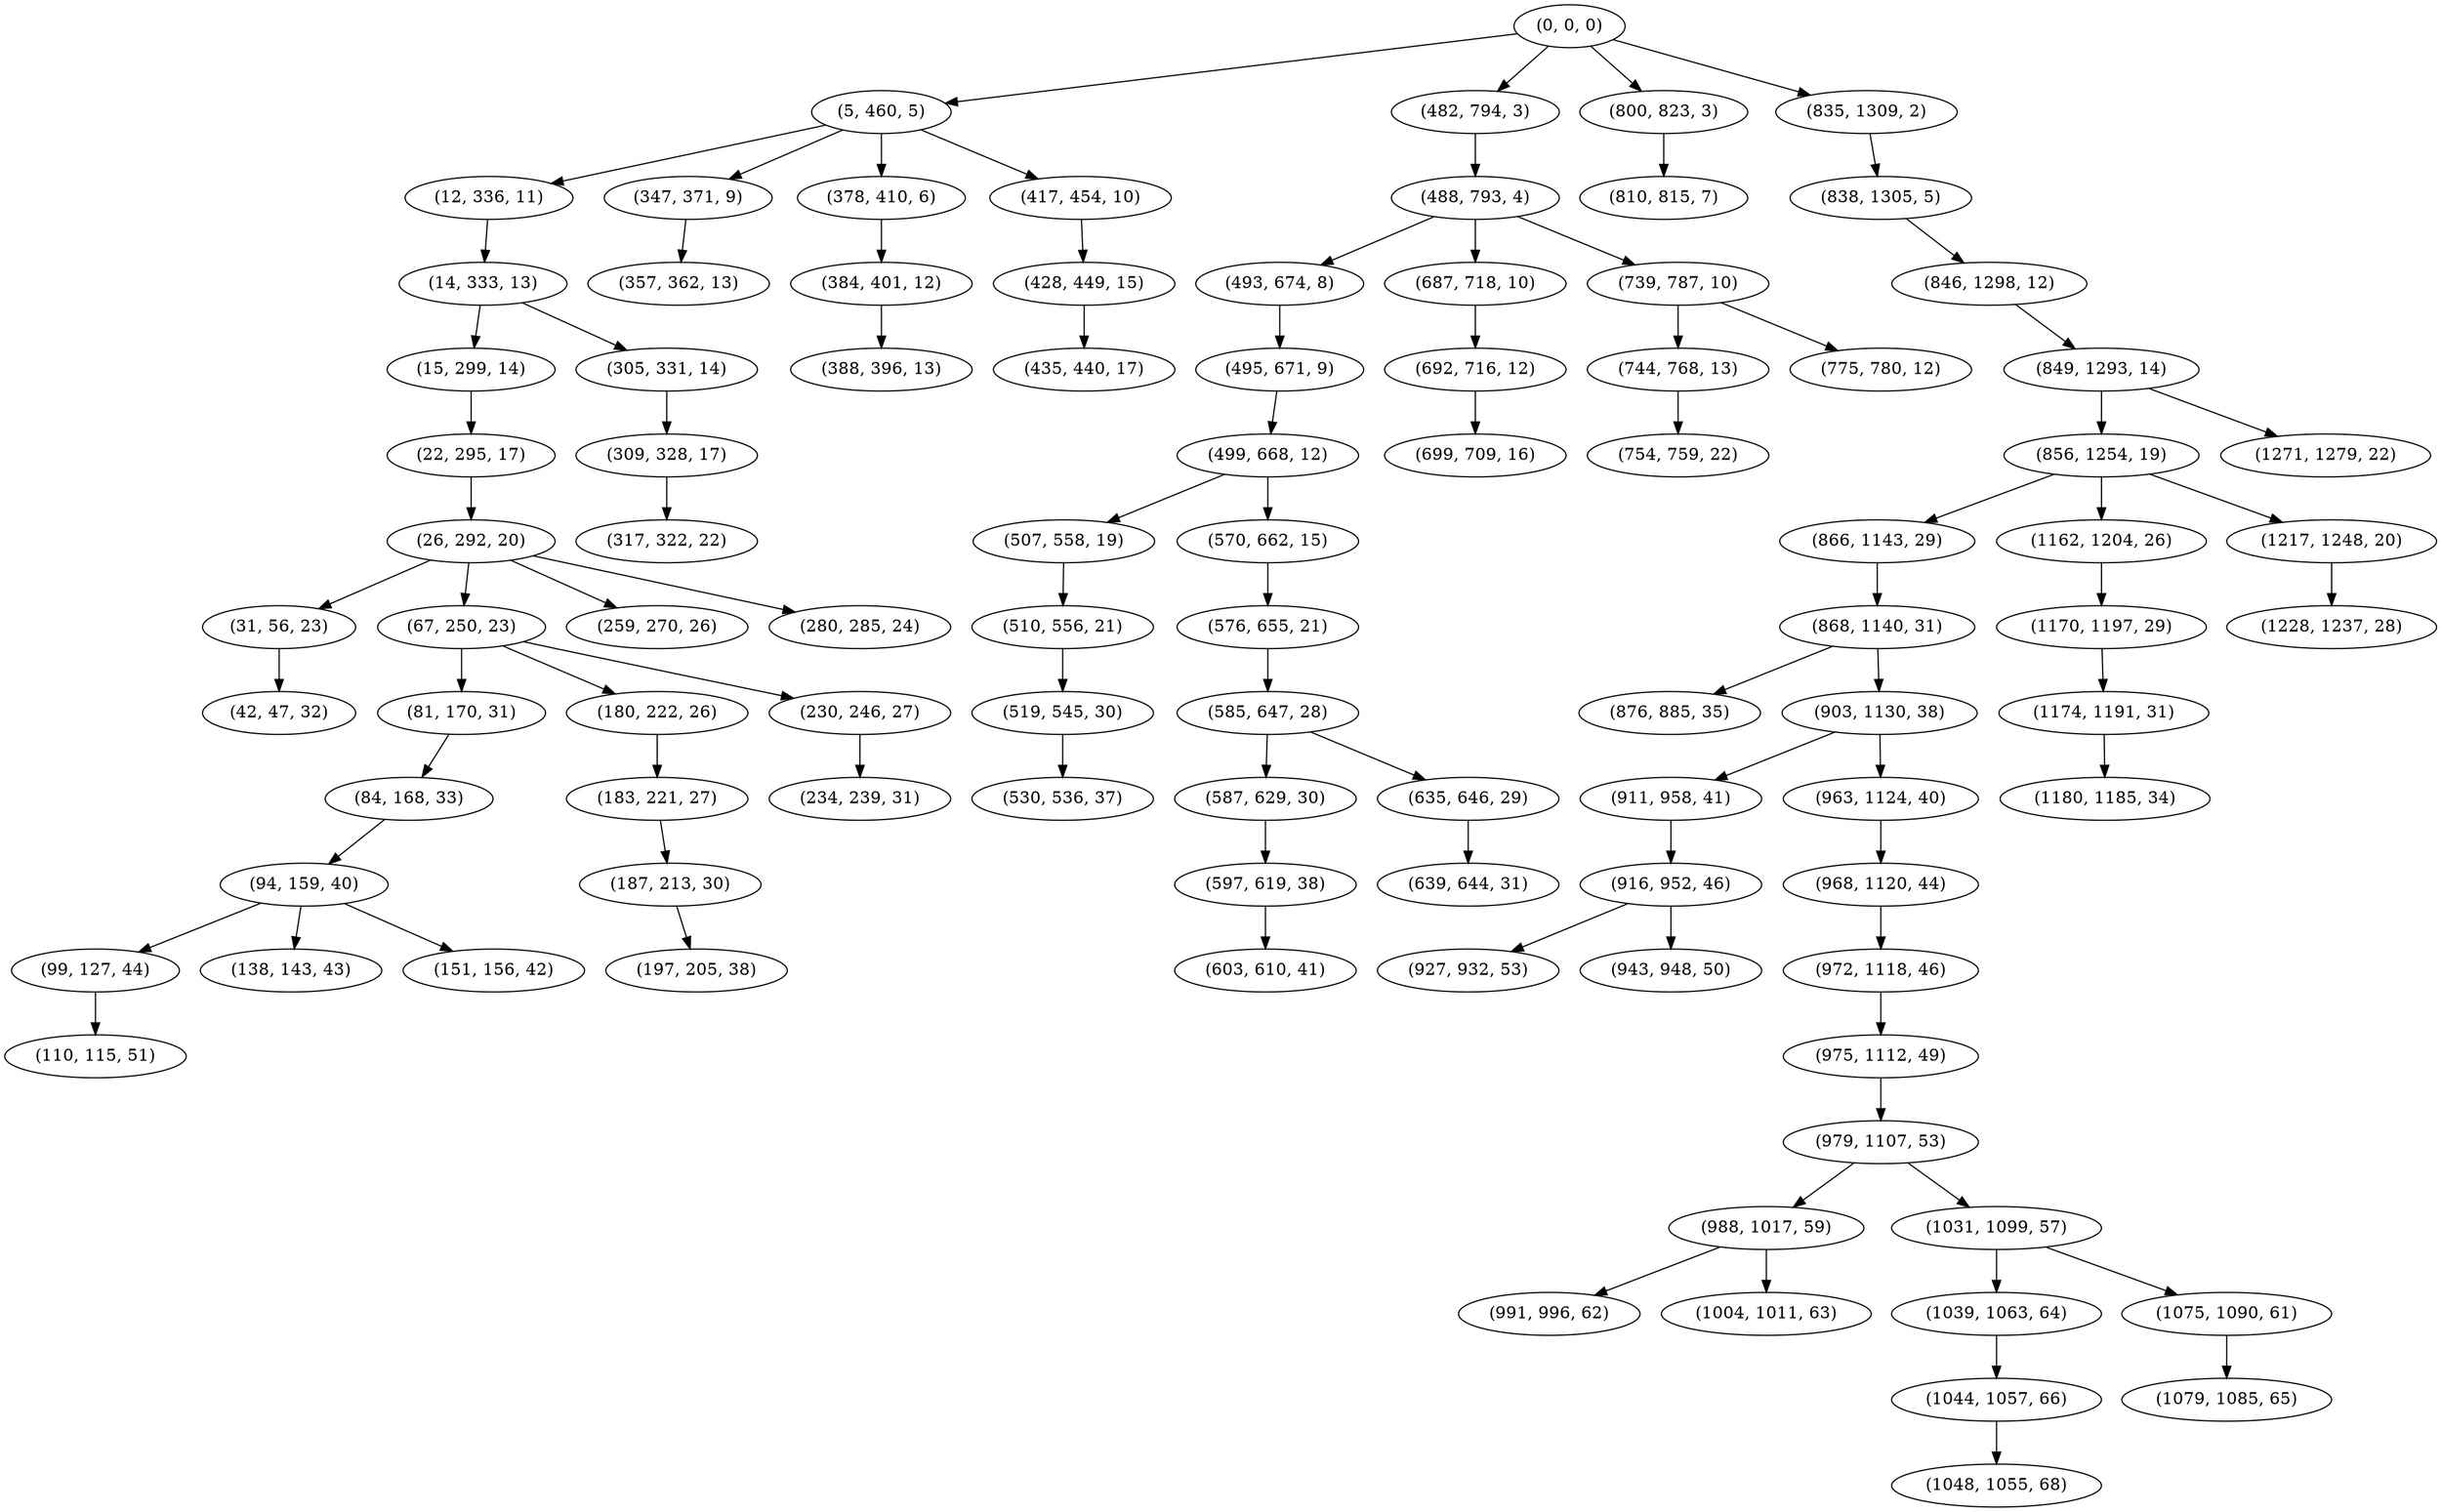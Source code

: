 digraph tree {
    "(0, 0, 0)";
    "(5, 460, 5)";
    "(12, 336, 11)";
    "(14, 333, 13)";
    "(15, 299, 14)";
    "(22, 295, 17)";
    "(26, 292, 20)";
    "(31, 56, 23)";
    "(42, 47, 32)";
    "(67, 250, 23)";
    "(81, 170, 31)";
    "(84, 168, 33)";
    "(94, 159, 40)";
    "(99, 127, 44)";
    "(110, 115, 51)";
    "(138, 143, 43)";
    "(151, 156, 42)";
    "(180, 222, 26)";
    "(183, 221, 27)";
    "(187, 213, 30)";
    "(197, 205, 38)";
    "(230, 246, 27)";
    "(234, 239, 31)";
    "(259, 270, 26)";
    "(280, 285, 24)";
    "(305, 331, 14)";
    "(309, 328, 17)";
    "(317, 322, 22)";
    "(347, 371, 9)";
    "(357, 362, 13)";
    "(378, 410, 6)";
    "(384, 401, 12)";
    "(388, 396, 13)";
    "(417, 454, 10)";
    "(428, 449, 15)";
    "(435, 440, 17)";
    "(482, 794, 3)";
    "(488, 793, 4)";
    "(493, 674, 8)";
    "(495, 671, 9)";
    "(499, 668, 12)";
    "(507, 558, 19)";
    "(510, 556, 21)";
    "(519, 545, 30)";
    "(530, 536, 37)";
    "(570, 662, 15)";
    "(576, 655, 21)";
    "(585, 647, 28)";
    "(587, 629, 30)";
    "(597, 619, 38)";
    "(603, 610, 41)";
    "(635, 646, 29)";
    "(639, 644, 31)";
    "(687, 718, 10)";
    "(692, 716, 12)";
    "(699, 709, 16)";
    "(739, 787, 10)";
    "(744, 768, 13)";
    "(754, 759, 22)";
    "(775, 780, 12)";
    "(800, 823, 3)";
    "(810, 815, 7)";
    "(835, 1309, 2)";
    "(838, 1305, 5)";
    "(846, 1298, 12)";
    "(849, 1293, 14)";
    "(856, 1254, 19)";
    "(866, 1143, 29)";
    "(868, 1140, 31)";
    "(876, 885, 35)";
    "(903, 1130, 38)";
    "(911, 958, 41)";
    "(916, 952, 46)";
    "(927, 932, 53)";
    "(943, 948, 50)";
    "(963, 1124, 40)";
    "(968, 1120, 44)";
    "(972, 1118, 46)";
    "(975, 1112, 49)";
    "(979, 1107, 53)";
    "(988, 1017, 59)";
    "(991, 996, 62)";
    "(1004, 1011, 63)";
    "(1031, 1099, 57)";
    "(1039, 1063, 64)";
    "(1044, 1057, 66)";
    "(1048, 1055, 68)";
    "(1075, 1090, 61)";
    "(1079, 1085, 65)";
    "(1162, 1204, 26)";
    "(1170, 1197, 29)";
    "(1174, 1191, 31)";
    "(1180, 1185, 34)";
    "(1217, 1248, 20)";
    "(1228, 1237, 28)";
    "(1271, 1279, 22)";
    "(0, 0, 0)" -> "(5, 460, 5)";
    "(0, 0, 0)" -> "(482, 794, 3)";
    "(0, 0, 0)" -> "(800, 823, 3)";
    "(0, 0, 0)" -> "(835, 1309, 2)";
    "(5, 460, 5)" -> "(12, 336, 11)";
    "(5, 460, 5)" -> "(347, 371, 9)";
    "(5, 460, 5)" -> "(378, 410, 6)";
    "(5, 460, 5)" -> "(417, 454, 10)";
    "(12, 336, 11)" -> "(14, 333, 13)";
    "(14, 333, 13)" -> "(15, 299, 14)";
    "(14, 333, 13)" -> "(305, 331, 14)";
    "(15, 299, 14)" -> "(22, 295, 17)";
    "(22, 295, 17)" -> "(26, 292, 20)";
    "(26, 292, 20)" -> "(31, 56, 23)";
    "(26, 292, 20)" -> "(67, 250, 23)";
    "(26, 292, 20)" -> "(259, 270, 26)";
    "(26, 292, 20)" -> "(280, 285, 24)";
    "(31, 56, 23)" -> "(42, 47, 32)";
    "(67, 250, 23)" -> "(81, 170, 31)";
    "(67, 250, 23)" -> "(180, 222, 26)";
    "(67, 250, 23)" -> "(230, 246, 27)";
    "(81, 170, 31)" -> "(84, 168, 33)";
    "(84, 168, 33)" -> "(94, 159, 40)";
    "(94, 159, 40)" -> "(99, 127, 44)";
    "(94, 159, 40)" -> "(138, 143, 43)";
    "(94, 159, 40)" -> "(151, 156, 42)";
    "(99, 127, 44)" -> "(110, 115, 51)";
    "(180, 222, 26)" -> "(183, 221, 27)";
    "(183, 221, 27)" -> "(187, 213, 30)";
    "(187, 213, 30)" -> "(197, 205, 38)";
    "(230, 246, 27)" -> "(234, 239, 31)";
    "(305, 331, 14)" -> "(309, 328, 17)";
    "(309, 328, 17)" -> "(317, 322, 22)";
    "(347, 371, 9)" -> "(357, 362, 13)";
    "(378, 410, 6)" -> "(384, 401, 12)";
    "(384, 401, 12)" -> "(388, 396, 13)";
    "(417, 454, 10)" -> "(428, 449, 15)";
    "(428, 449, 15)" -> "(435, 440, 17)";
    "(482, 794, 3)" -> "(488, 793, 4)";
    "(488, 793, 4)" -> "(493, 674, 8)";
    "(488, 793, 4)" -> "(687, 718, 10)";
    "(488, 793, 4)" -> "(739, 787, 10)";
    "(493, 674, 8)" -> "(495, 671, 9)";
    "(495, 671, 9)" -> "(499, 668, 12)";
    "(499, 668, 12)" -> "(507, 558, 19)";
    "(499, 668, 12)" -> "(570, 662, 15)";
    "(507, 558, 19)" -> "(510, 556, 21)";
    "(510, 556, 21)" -> "(519, 545, 30)";
    "(519, 545, 30)" -> "(530, 536, 37)";
    "(570, 662, 15)" -> "(576, 655, 21)";
    "(576, 655, 21)" -> "(585, 647, 28)";
    "(585, 647, 28)" -> "(587, 629, 30)";
    "(585, 647, 28)" -> "(635, 646, 29)";
    "(587, 629, 30)" -> "(597, 619, 38)";
    "(597, 619, 38)" -> "(603, 610, 41)";
    "(635, 646, 29)" -> "(639, 644, 31)";
    "(687, 718, 10)" -> "(692, 716, 12)";
    "(692, 716, 12)" -> "(699, 709, 16)";
    "(739, 787, 10)" -> "(744, 768, 13)";
    "(739, 787, 10)" -> "(775, 780, 12)";
    "(744, 768, 13)" -> "(754, 759, 22)";
    "(800, 823, 3)" -> "(810, 815, 7)";
    "(835, 1309, 2)" -> "(838, 1305, 5)";
    "(838, 1305, 5)" -> "(846, 1298, 12)";
    "(846, 1298, 12)" -> "(849, 1293, 14)";
    "(849, 1293, 14)" -> "(856, 1254, 19)";
    "(849, 1293, 14)" -> "(1271, 1279, 22)";
    "(856, 1254, 19)" -> "(866, 1143, 29)";
    "(856, 1254, 19)" -> "(1162, 1204, 26)";
    "(856, 1254, 19)" -> "(1217, 1248, 20)";
    "(866, 1143, 29)" -> "(868, 1140, 31)";
    "(868, 1140, 31)" -> "(876, 885, 35)";
    "(868, 1140, 31)" -> "(903, 1130, 38)";
    "(903, 1130, 38)" -> "(911, 958, 41)";
    "(903, 1130, 38)" -> "(963, 1124, 40)";
    "(911, 958, 41)" -> "(916, 952, 46)";
    "(916, 952, 46)" -> "(927, 932, 53)";
    "(916, 952, 46)" -> "(943, 948, 50)";
    "(963, 1124, 40)" -> "(968, 1120, 44)";
    "(968, 1120, 44)" -> "(972, 1118, 46)";
    "(972, 1118, 46)" -> "(975, 1112, 49)";
    "(975, 1112, 49)" -> "(979, 1107, 53)";
    "(979, 1107, 53)" -> "(988, 1017, 59)";
    "(979, 1107, 53)" -> "(1031, 1099, 57)";
    "(988, 1017, 59)" -> "(991, 996, 62)";
    "(988, 1017, 59)" -> "(1004, 1011, 63)";
    "(1031, 1099, 57)" -> "(1039, 1063, 64)";
    "(1031, 1099, 57)" -> "(1075, 1090, 61)";
    "(1039, 1063, 64)" -> "(1044, 1057, 66)";
    "(1044, 1057, 66)" -> "(1048, 1055, 68)";
    "(1075, 1090, 61)" -> "(1079, 1085, 65)";
    "(1162, 1204, 26)" -> "(1170, 1197, 29)";
    "(1170, 1197, 29)" -> "(1174, 1191, 31)";
    "(1174, 1191, 31)" -> "(1180, 1185, 34)";
    "(1217, 1248, 20)" -> "(1228, 1237, 28)";
}
